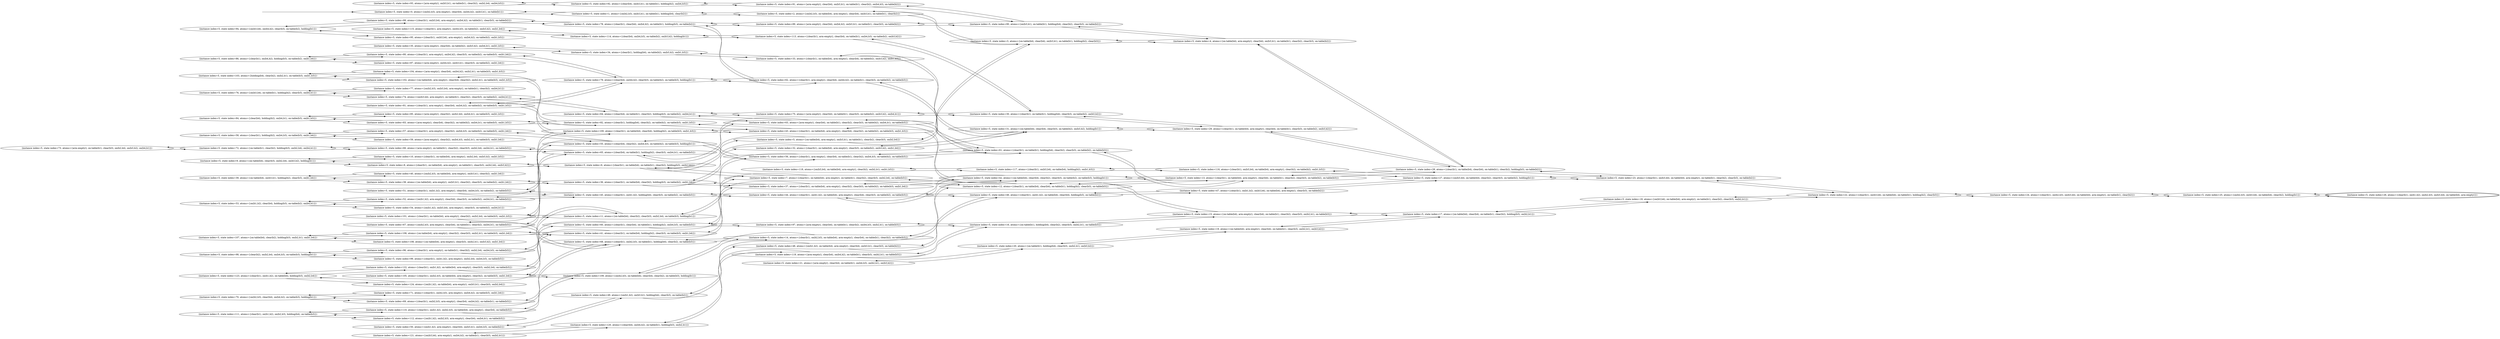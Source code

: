 digraph {
rankdir="LR"
s73[label="(instance index=5, state index=73, atoms={arm-empty(), on-table(b1), clear(b3), on(b2,b4), on(b3,b2), on(b4,b1)})"]
s77[label="(instance index=5, state index=77, atoms={on(b2,b3), on(b3,b4), arm-empty(), on-table(b1), clear(b2), on(b4,b1)})"]
s87[label="(instance index=5, state index=87, atoms={arm-empty(), on(b4,b2), on(b3,b1), clear(b3), on-table(b2), on(b1,b4)})"]
s59[label="(instance index=5, state index=59, atoms={arm-empty(), clear(b2), on(b4,b3), on(b2,b1), on-table(b3), on(b1,b4)})"]
s104[label="(instance index=5, state index=104, atoms={arm-empty(), clear(b4), on(b4,b2), on(b2,b1), on-table(b3), on(b1,b3)})"]
s85[label="(instance index=5, state index=85, atoms={arm-empty(), clear(b2), on(b2,b4), on(b4,b1), on-table(b3), on(b1,b3)})"]
s108[label="(instance index=5, state index=108, atoms={on-table(b4), arm-empty(), clear(b3), on(b2,b1), on(b3,b2), on(b1,b4)})"]
s40[label="(instance index=5, state index=40, atoms={on(b2,b3), on-table(b4), arm-empty(), on(b3,b1), clear(b2), on(b1,b4)})"]
s95[label="(instance index=5, state index=95, atoms={clear(b1), on(b3,b4), arm-empty(), on(b4,b2), on-table(b2), on(b1,b3)})"]
s54[label="(instance index=5, state index=54, atoms={on(b1,b2), on(b3,b4), arm-empty(), clear(b3), on-table(b2), on(b4,b1)})"]
s99[label="(instance index=5, state index=99, atoms={clear(b1), on(b1,b2), arm-empty(), on(b2,b4), on(b4,b3), on-table(b3)})"]
s112[label="(instance index=5, state index=112, atoms={on(b1,b2), on(b2,b3), arm-empty(), clear(b4), on(b4,b1), on-table(b3)})"]
s71[label="(instance index=5, state index=71, atoms={clear(b1), on(b2,b3), arm-empty(), on(b4,b2), on-table(b3), on(b1,b4)})"]
s124[label="(instance index=5, state index=124, atoms={on(b1,b2), on-table(b4), arm-empty(), on(b3,b1), clear(b3), on(b2,b4)})"]
s10[label="(instance index=5, state index=10, atoms={clear(b1), on-table(b4), arm-empty(), on(b2,b4), on(b3,b2), on(b1,b3)})"]
s72[label="(instance index=5, state index=72, atoms={on-table(b1), clear(b2), holding(b3), on(b2,b4), on(b4,b1)})"]
s76[label="(instance index=5, state index=76, atoms={on(b3,b4), on-table(b1), holding(b2), clear(b3), on(b4,b1)})"]
s86[label="(instance index=5, state index=86, atoms={clear(b1), on(b4,b2), holding(b3), on-table(b2), on(b1,b4)})"]
s58[label="(instance index=5, state index=58, atoms={clear(b1), holding(b2), on(b4,b3), on-table(b3), on(b1,b4)})"]
s103[label="(instance index=5, state index=103, atoms={holding(b4), clear(b2), on(b2,b1), on-table(b3), on(b1,b3)})"]
s84[label="(instance index=5, state index=84, atoms={clear(b4), holding(b2), on(b4,b1), on-table(b3), on(b1,b3)})"]
s107[label="(instance index=5, state index=107, atoms={on-table(b4), clear(b2), holding(b3), on(b2,b1), on(b1,b4)})"]
s39[label="(instance index=5, state index=39, atoms={on-table(b4), on(b3,b1), holding(b2), clear(b3), on(b1,b4)})"]
s94[label="(instance index=5, state index=94, atoms={on(b3,b4), on(b4,b2), clear(b3), on-table(b2), holding(b1)})"]
s53[label="(instance index=5, state index=53, atoms={on(b1,b2), clear(b4), holding(b3), on-table(b2), on(b4,b1)})"]
s98[label="(instance index=5, state index=98, atoms={clear(b2), on(b2,b4), on(b4,b3), on-table(b3), holding(b1)})"]
s111[label="(instance index=5, state index=111, atoms={clear(b1), on(b1,b2), on(b2,b3), holding(b4), on-table(b3)})"]
s70[label="(instance index=5, state index=70, atoms={on(b2,b3), clear(b4), on(b4,b2), on-table(b3), holding(b1)})"]
s123[label="(instance index=5, state index=123, atoms={clear(b1), on(b1,b2), on-table(b4), holding(b3), on(b2,b4)})"]
s9[label="(instance index=5, state index=9, atoms={on-table(b4), clear(b3), on(b2,b4), on(b3,b2), holding(b1)})"]
s35[label="(instance index=5, state index=35, atoms={arm-empty(), clear(b4), on-table(b2), on(b3,b2), on(b4,b1), on(b1,b3)})"]
s115[label="(instance index=5, state index=115, atoms={clear(b1), arm-empty(), on(b4,b3), on-table(b2), on(b3,b2), on(b1,b4)})"]
s66[label="(instance index=5, state index=66, atoms={arm-empty(), on-table(b1), clear(b2), clear(b3), on(b2,b4), on(b4,b1), on-table(b3)})"]
s74[label="(instance index=5, state index=74, atoms={on(b3,b4), arm-empty(), on-table(b1), clear(b2), clear(b3), on-table(b2), on(b4,b1)})"]
s80[label="(instance index=5, state index=80, atoms={clear(b1), arm-empty(), on(b4,b2), clear(b3), on-table(b2), on-table(b3), on(b1,b4)})"]
s57[label="(instance index=5, state index=57, atoms={clear(b1), arm-empty(), clear(b2), on(b4,b3), on-table(b2), on-table(b3), on(b1,b4)})"]
s102[label="(instance index=5, state index=102, atoms={on-table(b4), arm-empty(), clear(b4), clear(b2), on(b2,b1), on-table(b3), on(b1,b3)})"]
s83[label="(instance index=5, state index=83, atoms={arm-empty(), clear(b4), clear(b2), on-table(b2), on(b4,b1), on-table(b3), on(b1,b3)})"]
s81[label="(instance index=5, state index=81, atoms={clear(b1), arm-empty(), clear(b4), on(b4,b2), on-table(b2), on-table(b3), on(b1,b3)})"]
s106[label="(instance index=5, state index=106, atoms={on-table(b4), arm-empty(), clear(b2), clear(b3), on(b2,b1), on-table(b3), on(b1,b4)})"]
s38[label="(instance index=5, state index=38, atoms={on-table(b4), arm-empty(), on(b3,b1), clear(b2), clear(b3), on-table(b2), on(b1,b4)})"]
s93[label="(instance index=5, state index=93, atoms={arm-empty(), on(b3,b1), on-table(b1), clear(b2), on(b2,b4), on(b4,b3)})"]
s88[label="(instance index=5, state index=88, atoms={clear(b1), on(b3,b4), arm-empty(), on(b4,b2), on-table(b1), clear(b3), on-table(b2)})"]
s0[label="(instance index=5, state index=0, atoms={on(b2,b3), arm-empty(), clear(b4), on(b4,b2), on(b3,b1), on-table(b1)})"]
s50[label="(instance index=5, state index=50, atoms={on(b1,b2), arm-empty(), clear(b4), on(b3,b1), on(b4,b3), on-table(b2)})"]
s52[label="(instance index=5, state index=52, atoms={on(b1,b2), arm-empty(), clear(b4), clear(b3), on-table(b2), on(b4,b1), on-table(b3)})"]
s51[label="(instance index=5, state index=51, atoms={clear(b1), on(b1,b2), arm-empty(), clear(b4), on(b4,b3), on-table(b2), on-table(b3)})"]
s121[label="(instance index=5, state index=121, atoms={on(b3,b4), arm-empty(), on(b4,b2), on-table(b1), clear(b3), on(b2,b1)})"]
s96[label="(instance index=5, state index=96, atoms={clear(b1), arm-empty(), on-table(b1), clear(b2), on(b2,b4), on(b4,b3), on-table(b3)})"]
s110[label="(instance index=5, state index=110, atoms={clear(b1), on(b1,b2), on(b2,b3), on-table(b4), arm-empty(), clear(b4), on-table(b3)})"]
s105[label="(instance index=5, state index=105, atoms={clear(b1), on(b2,b3), on-table(b4), arm-empty(), clear(b2), on-table(b3), on(b1,b4)})"]
s69[label="(instance index=5, state index=69, atoms={clear(b1), on(b2,b3), arm-empty(), clear(b4), on(b4,b2), on-table(b1), on-table(b3)})"]
s67[label="(instance index=5, state index=67, atoms={on(b2,b3), arm-empty(), clear(b4), on-table(b1), clear(b2), on(b4,b1), on-table(b3)})"]
s122[label="(instance index=5, state index=122, atoms={clear(b1), on(b1,b2), on-table(b4), arm-empty(), clear(b3), on(b2,b4), on-table(b3)})"]
s101[label="(instance index=5, state index=101, atoms={clear(b1), on-table(b4), arm-empty(), clear(b2), on(b2,b4), on-table(b3), on(b1,b3)})"]
s8[label="(instance index=5, state index=8, atoms={clear(b1), on-table(b4), arm-empty(), on-table(b1), clear(b3), on(b2,b4), on(b3,b2)})"]
s34[label="(instance index=5, state index=34, atoms={clear(b1), holding(b4), on-table(b2), on(b3,b2), on(b1,b3)})"]
s114[label="(instance index=5, state index=114, atoms={clear(b4), on(b4,b3), on-table(b2), on(b3,b2), holding(b1)})"]
s65[label="(instance index=5, state index=65, atoms={clear(b4), on-table(b1), holding(b2), clear(b3), on(b4,b1), on-table(b3)})"]
s64[label="(instance index=5, state index=64, atoms={clear(b4), on-table(b1), clear(b2), holding(b3), on-table(b2), on(b4,b1)})"]
s79[label="(instance index=5, state index=79, atoms={clear(b4), on(b4,b2), clear(b3), on-table(b2), on-table(b3), holding(b1)})"]
s55[label="(instance index=5, state index=55, atoms={clear(b4), clear(b2), on(b4,b3), on-table(b2), on-table(b3), holding(b1)})"]
s100[label="(instance index=5, state index=100, atoms={clear(b1), on-table(b4), clear(b4), holding(b2), on-table(b3), on(b1,b3)})"]
s82[label="(instance index=5, state index=82, atoms={clear(b1), holding(b4), clear(b2), on-table(b2), on-table(b3), on(b1,b3)})"]
s41[label="(instance index=5, state index=41, atoms={clear(b1), on-table(b4), holding(b2), clear(b3), on-table(b3), on(b1,b4)})"]
s36[label="(instance index=5, state index=36, atoms={clear(b1), on-table(b4), clear(b2), holding(b3), on-table(b2), on(b1,b4)})"]
s120[label="(instance index=5, state index=120, atoms={clear(b4), on(b4,b2), on-table(b1), holding(b3), on(b2,b1)})"]
s78[label="(instance index=5, state index=78, atoms={clear(b1), clear(b4), on(b4,b2), on-table(b1), holding(b3), on-table(b2)})"]
s60[label="(instance index=5, state index=60, atoms={clear(b1), clear(b4), on-table(b1), holding(b2), on(b4,b3), on-table(b3)})"]
s1[label="(instance index=5, state index=1, atoms={on(b2,b3), on(b3,b1), on-table(b1), holding(b4), clear(b2)})"]
s92[label="(instance index=5, state index=92, atoms={clear(b4), on(b3,b1), on-table(b1), holding(b2), on(b4,b3)})"]
s6[label="(instance index=5, state index=6, atoms={clear(b1), on-table(b4), on-table(b1), clear(b2), holding(b3), on(b2,b4)})"]
s11[label="(instance index=5, state index=11, atoms={on-table(b4), clear(b2), clear(b3), on(b2,b4), on-table(b3), holding(b1)})"]
s68[label="(instance index=5, state index=68, atoms={clear(b1), on(b2,b3), on-table(b1), holding(b4), clear(b2), on-table(b3)})"]
s109[label="(instance index=5, state index=109, atoms={on(b2,b3), on-table(b4), clear(b4), clear(b2), on-table(b3), holding(b1)})"]
s45[label="(instance index=5, state index=45, atoms={clear(b1), on(b1,b2), holding(b4), clear(b3), on-table(b2), on-table(b3)})"]
s49[label="(instance index=5, state index=49, atoms={on(b1,b2), on(b3,b1), holding(b4), clear(b3), on-table(b2)})"]
s14[label="(instance index=5, state index=14, atoms={clear(b1), on(b2,b3), on-table(b4), arm-empty(), clear(b4), on-table(b1), clear(b2), on-table(b3)})"]
s7[label="(instance index=5, state index=7, atoms={clear(b1), on-table(b4), arm-empty(), on-table(b1), clear(b2), clear(b3), on(b2,b4), on-table(b3)})"]
s2[label="(instance index=5, state index=2, atoms={on(b2,b3), on-table(b4), arm-empty(), clear(b4), on(b3,b1), on-table(b1), clear(b2)})"]
s62[label="(instance index=5, state index=62, atoms={clear(b1), arm-empty(), clear(b4), on(b4,b2), on-table(b1), clear(b3), on-table(b2), on-table(b3)})"]
s89[label="(instance index=5, state index=89, atoms={arm-empty(), clear(b4), on(b4,b2), on(b3,b1), on-table(b1), clear(b3), on-table(b2)})"]
s75[label="(instance index=5, state index=75, atoms={arm-empty(), clear(b4), on-table(b1), clear(b3), on-table(b2), on(b3,b2), on(b4,b1)})"]
s63[label="(instance index=5, state index=63, atoms={arm-empty(), clear(b4), on-table(b1), clear(b2), clear(b3), on-table(b2), on(b4,b1), on-table(b3)})"]
s97[label="(instance index=5, state index=97, atoms={arm-empty(), clear(b4), on-table(b1), clear(b2), on(b4,b3), on(b2,b1), on-table(b3)})"]
s119[label="(instance index=5, state index=119, atoms={arm-empty(), clear(b4), on(b4,b2), on-table(b1), clear(b3), on(b2,b1), on-table(b3)})"]
s21[label="(instance index=5, state index=21, atoms={arm-empty(), clear(b4), on-table(b1), on(b4,b3), on(b2,b1), on(b3,b2)})"]
s44[label="(instance index=5, state index=44, atoms={clear(b1), on(b1,b2), on-table(b4), arm-empty(), clear(b4), clear(b3), on-table(b2), on-table(b3)})"]
s48[label="(instance index=5, state index=48, atoms={on(b1,b2), on-table(b4), arm-empty(), clear(b4), on(b3,b1), clear(b3), on-table(b2)})"]
s118[label="(instance index=5, state index=118, atoms={on(b3,b4), on-table(b4), arm-empty(), clear(b2), on(b2,b1), on(b1,b3)})"]
s5[label="(instance index=5, state index=5, atoms={on-table(b4), arm-empty(), on(b3,b1), on-table(b1), clear(b2), clear(b3), on(b2,b4)})"]
s91[label="(instance index=5, state index=91, atoms={arm-empty(), clear(b4), on(b3,b1), on-table(b1), clear(b2), on(b4,b3), on-table(b2)})"]
s32[label="(instance index=5, state index=32, atoms={clear(b1), on-table(b4), arm-empty(), clear(b3), on-table(b2), on(b3,b2), on(b1,b4)})"]
s37[label="(instance index=5, state index=37, atoms={clear(b1), on-table(b4), arm-empty(), clear(b2), clear(b3), on-table(b2), on-table(b3), on(b1,b4)})"]
s43[label="(instance index=5, state index=43, atoms={clear(b1), on-table(b4), arm-empty(), clear(b4), clear(b2), on-table(b2), on-table(b3), on(b1,b3)})"]
s56[label="(instance index=5, state index=56, atoms={clear(b1), arm-empty(), clear(b4), on-table(b1), clear(b2), on(b4,b3), on-table(b2), on-table(b3)})"]
s113[label="(instance index=5, state index=113, atoms={clear(b1), arm-empty(), clear(b4), on-table(b1), on(b4,b3), on-table(b2), on(b3,b2)})"]
s33[label="(instance index=5, state index=33, atoms={clear(b1), on-table(b4), arm-empty(), clear(b4), on-table(b2), on(b3,b2), on(b1,b3)})"]
s31[label="(instance index=5, state index=31, atoms={on-table(b4), clear(b4), clear(b3), on-table(b2), on(b3,b2), holding(b1)})"]
s90[label="(instance index=5, state index=90, atoms={on(b3,b1), on-table(b1), holding(b4), clear(b2), clear(b3), on-table(b2)})"]
s61[label="(instance index=5, state index=61, atoms={clear(b1), on-table(b1), holding(b4), clear(b2), clear(b3), on-table(b2), on-table(b3)})"]
s3[label="(instance index=5, state index=3, atoms={on-table(b4), clear(b4), on(b3,b1), on-table(b1), holding(b2), clear(b3)})"]
s30[label="(instance index=5, state index=30, atoms={clear(b1), on-table(b1), holding(b4), clear(b3), on-table(b2), on(b3,b2)})"]
s117[label="(instance index=5, state index=117, atoms={clear(b1), on(b3,b4), on-table(b4), holding(b2), on(b1,b3)})"]
s20[label="(instance index=5, state index=20, atoms={on-table(b1), holding(b4), clear(b3), on(b2,b1), on(b3,b2)})"]
s16[label="(instance index=5, state index=16, atoms={on-table(b1), holding(b4), clear(b2), clear(b3), on(b2,b1), on-table(b3)})"]
s12[label="(instance index=5, state index=12, atoms={clear(b1), on-table(b4), clear(b4), on-table(b1), holding(b2), clear(b3), on-table(b3)})"]
s42[label="(instance index=5, state index=42, atoms={on-table(b4), clear(b4), clear(b2), clear(b3), on-table(b2), on-table(b3), holding(b1)})"]
s46[label="(instance index=5, state index=46, atoms={clear(b1), on(b1,b2), on-table(b4), clear(b4), holding(b3), on-table(b2)})"]
s13[label="(instance index=5, state index=13, atoms={clear(b1), on-table(b4), arm-empty(), clear(b4), on-table(b1), clear(b2), clear(b3), on-table(b2), on-table(b3)})"]
s4[label="(instance index=5, state index=4, atoms={on-table(b4), arm-empty(), clear(b4), on(b3,b1), on-table(b1), clear(b2), clear(b3), on-table(b2)})"]
s29[label="(instance index=5, state index=29, atoms={clear(b1), on-table(b4), arm-empty(), clear(b4), on-table(b1), clear(b3), on-table(b2), on(b3,b2)})"]
s116[label="(instance index=5, state index=116, atoms={clear(b1), on(b3,b4), on-table(b4), arm-empty(), clear(b2), on-table(b2), on(b1,b3)})"]
s15[label="(instance index=5, state index=15, atoms={on-table(b4), arm-empty(), clear(b4), on-table(b1), clear(b2), clear(b3), on(b2,b1), on-table(b3)})"]
s19[label="(instance index=5, state index=19, atoms={on-table(b4), arm-empty(), clear(b4), on-table(b1), clear(b3), on(b2,b1), on(b3,b2)})"]
s47[label="(instance index=5, state index=47, atoms={clear(b1), on(b1,b2), on(b3,b4), on-table(b4), arm-empty(), clear(b3), on-table(b2)})"]
s17[label="(instance index=5, state index=17, atoms={on-table(b4), clear(b4), on-table(b1), clear(b2), holding(b3), on(b2,b1)})"]
s27[label="(instance index=5, state index=27, atoms={on(b3,b4), on-table(b4), clear(b2), clear(b3), on-table(b2), holding(b1)})"]
s28[label="(instance index=5, state index=28, atoms={clear(b1), on-table(b4), clear(b4), on-table(b1), clear(b2), holding(b3), on-table(b2)})"]
s23[label="(instance index=5, state index=23, atoms={clear(b1), on(b3,b4), on-table(b4), arm-empty(), on-table(b1), clear(b2), clear(b3), on-table(b2)})"]
s18[label="(instance index=5, state index=18, atoms={on(b3,b4), on-table(b4), arm-empty(), on-table(b1), clear(b2), clear(b3), on(b2,b1)})"]
s22[label="(instance index=5, state index=22, atoms={clear(b1), on(b3,b4), on-table(b4), on-table(b1), holding(b2), clear(b3)})"]
s24[label="(instance index=5, state index=24, atoms={clear(b1), on(b2,b3), on(b3,b4), on-table(b4), arm-empty(), on-table(b1), clear(b2)})"]
s25[label="(instance index=5, state index=25, atoms={on(b2,b3), on(b3,b4), on-table(b4), clear(b2), holding(b1)})"]
s26[peripheries=2,label="(instance index=5, state index=26, atoms={clear(b1), on(b1,b2), on(b2,b3), on(b3,b4), on-table(b4), arm-empty()})"]
Dangling [ label = "", style = invis ]
{ rank = same; Dangling }
Dangling -> s0
{ rank = same; s0}
{ rank = same; s72,s76,s86,s58,s103,s84,s107,s39,s94,s53,s98,s111,s70,s123,s9}
{ rank = same; s35,s115,s66,s74,s80,s57,s102,s83,s81,s106,s38,s93,s88,s0,s50,s52,s51,s121,s96,s110,s105,s69,s67,s122,s101,s8}
{ rank = same; s34,s114,s65,s64,s79,s55,s100,s82,s41,s36,s120,s78,s60,s1,s92,s6,s11,s68,s109,s45,s49}
{ rank = same; s14,s7,s2,s62,s89,s75,s63,s97,s119,s21,s44,s48,s118,s5,s91,s32,s37,s43,s56,s113,s33}
{ rank = same; s31,s90,s61,s3,s30,s117,s20,s16,s12,s42,s46}
{ rank = same; s13,s4,s29,s116,s15,s19,s47}
{ rank = same; s17,s27,s28}
{ rank = same; s23,s18}
{ rank = same; s22}
{ rank = same; s24}
{ rank = same; s25}
{ rank = same; s26}
{
s73->s72
s77->s76
s87->s86
s59->s58
s104->s103
s85->s84
s108->s107
s40->s39
s95->s94
s54->s53
s99->s98
s112->s111
s71->s70
s124->s123
s10->s9
}
{
s72->s66
s72->s73
s76->s77
s76->s74
s86->s87
s86->s80
s58->s59
s58->s57
s103->s102
s103->s104
s84->s85
s84->s83
s107->s108
s107->s106
s39->s38
s39->s40
s94->s95
s94->s88
s53->s54
s53->s52
s98->s99
s98->s96
s111->s110
s111->s112
s70->s71
s70->s69
s123->s124
s123->s122
s9->s10
s9->s8
}
{
s35->s34
s115->s114
s66->s65
s66->s72
s74->s76
s74->s64
s80->s79
s80->s86
s57->s55
s57->s58
s102->s103
s102->s100
s83->s84
s83->s82
s81->s79
s81->s82
s106->s107
s106->s41
s38->s39
s38->s36
s93->s92
s88->s78
s88->s94
s0->s1
s50->s49
s52->s53
s52->s45
s51->s55
s51->s45
s121->s120
s96->s60
s96->s98
s110->s111
s110->s109
s105->s109
s105->s41
s69->s70
s69->s68
s67->s68
s67->s65
s122->s123
s122->s11
s101->s100
s101->s11
s8->s6
s8->s9
}
{
s34->s35
s34->s33
s114->s115
s114->s113
s65->s67
s65->s63
s65->s66
s64->s63
s64->s75
s64->s74
s79->s81
s79->s62
s79->s80
s55->s51
s55->s57
s55->s56
s100->s102
s100->s101
s100->s43
s82->s43
s82->s83
s82->s81
s41->s37
s41->s106
s41->s105
s36->s37
s36->s38
s36->s32
s120->s119
s120->s121
s78->s62
s78->s89
s78->s88
s60->s56
s60->s97
s60->s96
s1->s2
s1->s0
s92->s93
s92->s91
s6->s7
s6->s5
s6->s8
s11->s7
s11->s101
s11->s122
s68->s14
s68->s69
s68->s67
s109->s14
s109->s110
s109->s105
s45->s44
s45->s52
s45->s51
s49->s50
s49->s48
}
{
s14->s68
s14->s109
s14->s12
s7->s6
s7->s12
s7->s11
s2->s3
s2->s1
s62->s78
s62->s79
s62->s61
s89->s78
s89->s90
s75->s30
s75->s64
s63->s65
s63->s61
s63->s64
s97->s60
s97->s16
s119->s16
s119->s120
s21->s20
s44->s46
s44->s45
s44->s42
s48->s46
s48->s49
s118->s117
s5->s6
s5->s3
s91->s92
s91->s90
s32->s31
s32->s36
s37->s36
s37->s42
s37->s41
s43->s42
s43->s100
s43->s82
s56->s55
s56->s61
s56->s60
s113->s30
s113->s114
s33->s31
s33->s34
}
{
s31->s33
s31->s29
s31->s32
s90->s4
s90->s91
s90->s89
s61->s62
s61->s63
s61->s13
s61->s56
s3->s4
s3->s5
s3->s2
s30->s75
s30->s29
s30->s113
s117->s118
s117->s116
s20->s21
s20->s19
s16->s119
s16->s15
s16->s97
s12->s7
s12->s14
s12->s13
s12->s15
s42->s44
s42->s37
s42->s13
s42->s43
s46->s47
s46->s44
s46->s48
}
{
s13->s61
s13->s12
s13->s42
s13->s28
s4->s28
s4->s3
s4->s90
s29->s30
s29->s31
s29->s28
s116->s117
s116->s27
s15->s12
s15->s17
s15->s16
s19->s20
s19->s17
s47->s46
s47->s27
}
{
s17->s19
s17->s15
s17->s18
s27->s47
s27->s23
s27->s116
s28->s23
s28->s13
s28->s4
s28->s29
}
{
s23->s22
s23->s28
s23->s27
s18->s22
s18->s17
}
{
s22->s23
s22->s18
s22->s24
}
{
s24->s22
s24->s25
}
{
s25->s26
s25->s24
}
{
s26->s25
}
}
